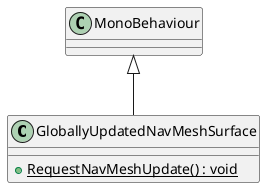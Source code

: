 @startuml
class GloballyUpdatedNavMeshSurface {
    + {static} RequestNavMeshUpdate() : void
}
MonoBehaviour <|-- GloballyUpdatedNavMeshSurface
@enduml
